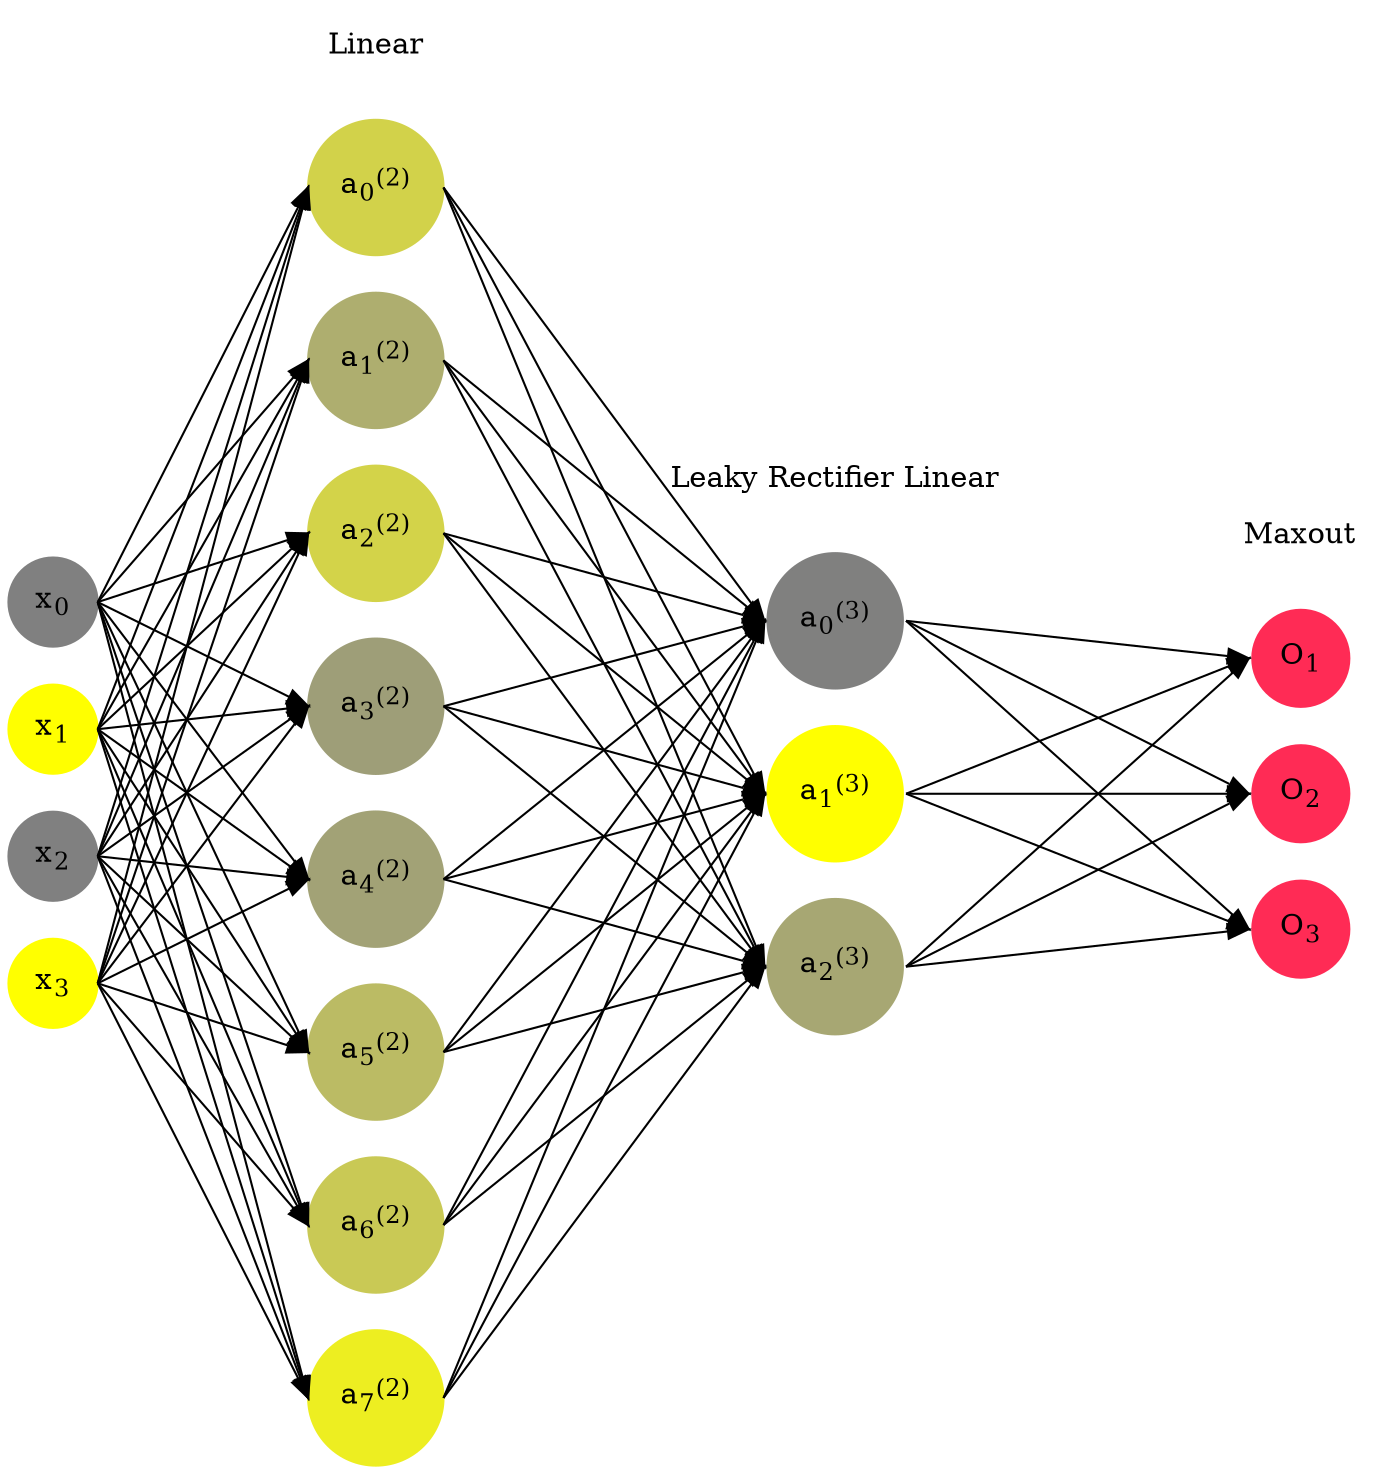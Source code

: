 digraph G {
	rankdir = LR;
	splines=false;
	edge[style=invis];
	ranksep= 1.4;
	{
	node [shape=circle, color="0.1667, 0.0, 0.5", style=filled, fillcolor="0.1667, 0.0, 0.5"];
	x0 [label=<x<sub>0</sub>>];
	}
	{
	node [shape=circle, color="0.1667, 1.0, 1.0", style=filled, fillcolor="0.1667, 1.0, 1.0"];
	x1 [label=<x<sub>1</sub>>];
	}
	{
	node [shape=circle, color="0.1667, 0.0, 0.5", style=filled, fillcolor="0.1667, 0.0, 0.5"];
	x2 [label=<x<sub>2</sub>>];
	}
	{
	node [shape=circle, color="0.1667, 1.0, 1.0", style=filled, fillcolor="0.1667, 1.0, 1.0"];
	x3 [label=<x<sub>3</sub>>];
	}
	{
	node [shape=circle, color="0.1667, 0.644588, 0.822294", style=filled, fillcolor="0.1667, 0.644588, 0.822294"];
	a02 [label=<a<sub>0</sub><sup>(2)</sup>>];
	}
	{
	node [shape=circle, color="0.1667, 0.360677, 0.680338", style=filled, fillcolor="0.1667, 0.360677, 0.680338"];
	a12 [label=<a<sub>1</sub><sup>(2)</sup>>];
	}
	{
	node [shape=circle, color="0.1667, 0.650088, 0.825044", style=filled, fillcolor="0.1667, 0.650088, 0.825044"];
	a22 [label=<a<sub>2</sub><sup>(2)</sup>>];
	}
	{
	node [shape=circle, color="0.1667, 0.237198, 0.618599", style=filled, fillcolor="0.1667, 0.237198, 0.618599"];
	a32 [label=<a<sub>3</sub><sup>(2)</sup>>];
	}
	{
	node [shape=circle, color="0.1667, 0.266422, 0.633211", style=filled, fillcolor="0.1667, 0.266422, 0.633211"];
	a42 [label=<a<sub>4</sub><sup>(2)</sup>>];
	}
	{
	node [shape=circle, color="0.1667, 0.464376, 0.732188", style=filled, fillcolor="0.1667, 0.464376, 0.732188"];
	a52 [label=<a<sub>5</sub><sup>(2)</sup>>];
	}
	{
	node [shape=circle, color="0.1667, 0.572923, 0.786461", style=filled, fillcolor="0.1667, 0.572923, 0.786461"];
	a62 [label=<a<sub>6</sub><sup>(2)</sup>>];
	}
	{
	node [shape=circle, color="0.1667, 0.859660, 0.929830", style=filled, fillcolor="0.1667, 0.859660, 0.929830"];
	a72 [label=<a<sub>7</sub><sup>(2)</sup>>];
	}
	{
	node [shape=circle, color="0.1667, 0.001367, 0.500684", style=filled, fillcolor="0.1667, 0.001367, 0.500684"];
	a03 [label=<a<sub>0</sub><sup>(3)</sup>>];
	}
	{
	node [shape=circle, color="0.1667, 1.508309, 1.254154", style=filled, fillcolor="0.1667, 1.508309, 1.254154"];
	a13 [label=<a<sub>1</sub><sup>(3)</sup>>];
	}
	{
	node [shape=circle, color="0.1667, 0.310269, 0.655135", style=filled, fillcolor="0.1667, 0.310269, 0.655135"];
	a23 [label=<a<sub>2</sub><sup>(3)</sup>>];
	}
	{
	node [shape=circle, color="0.9667, 0.83, 1.0", style=filled, fillcolor="0.9667, 0.83, 1.0"];
	O1 [label=<O<sub>1</sub>>];
	}
	{
	node [shape=circle, color="0.9667, 0.83, 1.0", style=filled, fillcolor="0.9667, 0.83, 1.0"];
	O2 [label=<O<sub>2</sub>>];
	}
	{
	node [shape=circle, color="0.9667, 0.83, 1.0", style=filled, fillcolor="0.9667, 0.83, 1.0"];
	O3 [label=<O<sub>3</sub>>];
	}
	{
	rank=same;
	x0->x1->x2->x3;
	}
	{
	rank=same;
	a02->a12->a22->a32->a42->a52->a62->a72;
	}
	{
	rank=same;
	a03->a13->a23;
	}
	{
	rank=same;
	O1->O2->O3;
	}
	l1 [shape=plaintext,label="Linear"];
	l1->a02;
	{rank=same; l1;a02};
	l2 [shape=plaintext,label="Leaky Rectifier Linear"];
	l2->a03;
	{rank=same; l2;a03};
	l3 [shape=plaintext,label="Maxout"];
	l3->O1;
	{rank=same; l3;O1};
edge[style=solid, tailport=e, headport=w];
	{x0;x1;x2;x3} -> {a02;a12;a22;a32;a42;a52;a62;a72};
	{a02;a12;a22;a32;a42;a52;a62;a72} -> {a03;a13;a23};
	{a03;a13;a23} -> {O1,O2,O3};
}